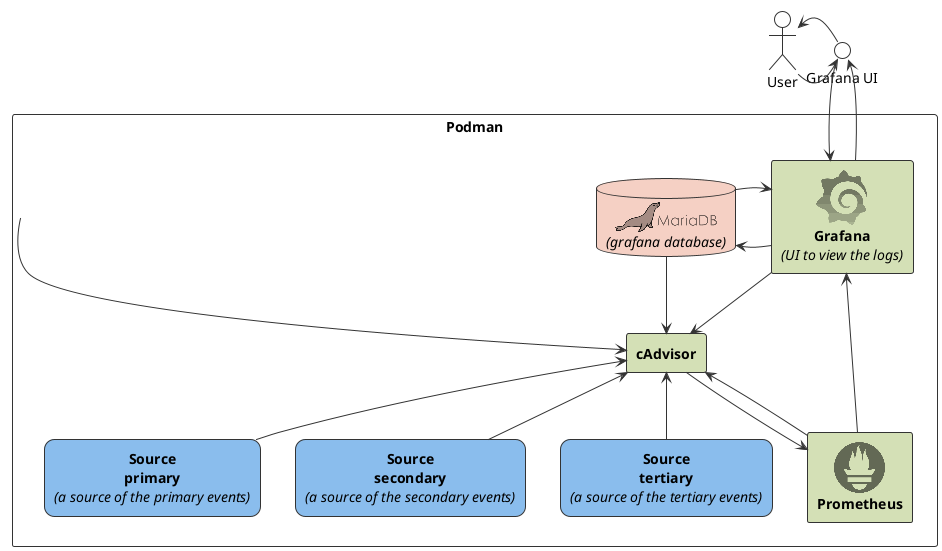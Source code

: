 @startuml
!theme plain
!include <logos/mariadb>
!include <logos/grafana>
!include <logos/prometheus>
!include <awslib/AWSSimplified>

<style>
componentDiagram {
  BackGroundColor white
  LineThickness 1
  LineColor #333333
}
document {
  BackGroundColor white
}
</style>

' skinparam monochrome true
skinparam defaulttextalignment center

skinparam sequence {
    ArrowColor #333333
}

skinparam rectangle {
    RoundCorner<< round20 >> 20
    RoundCorner<< round30 >> 30
    RoundCorner<< round40 >> 40
    RoundCorner<< round50 >> 50
}

actor "User" as user

interface "Grafana UI" as grafanaui

rectangle "Podman" as podman {
database "<$mariadb>\n//(grafana database)//" as mariadb #f5d0c4

rectangle "**cAdvisor**" as cadvisor #d4e0b6

rectangle "<$grafana>\n**Grafana**\n//(UI to view the logs)//" as grafana #d4e0b6
rectangle "<$prometheus>\n**Prometheus**" as prometheus #d4e0b6

rectangle "**Source**\n**primary**\n//(a source of the primary events)//" as sourceprimary <<round20>> #8abded
rectangle "**Source**\n**secondary**\n//(a source of the secondary events)//" as sourcesecondary <<round20>> #8abded
rectangle "**Source**\n**tertiary**\n//(a source of the tertiary events)//" as sourcetertiary <<round20>> #8abded
}

grafana -left-> mariadb
grafana <-left- mariadb

grafanaui -down-> grafana
grafanaui <-down- grafana

user --right--> grafanaui
user <--right-- grafanaui

podman -down-> cadvisor
grafana -down-> cadvisor
mariadb -down-> cadvisor
prometheus -down-> cadvisor
sourceprimary -up-> cadvisor
sourcesecondary -up-> cadvisor
sourcetertiary -up-> cadvisor
cadvisor -> prometheus
prometheus -> grafana

@enduml
